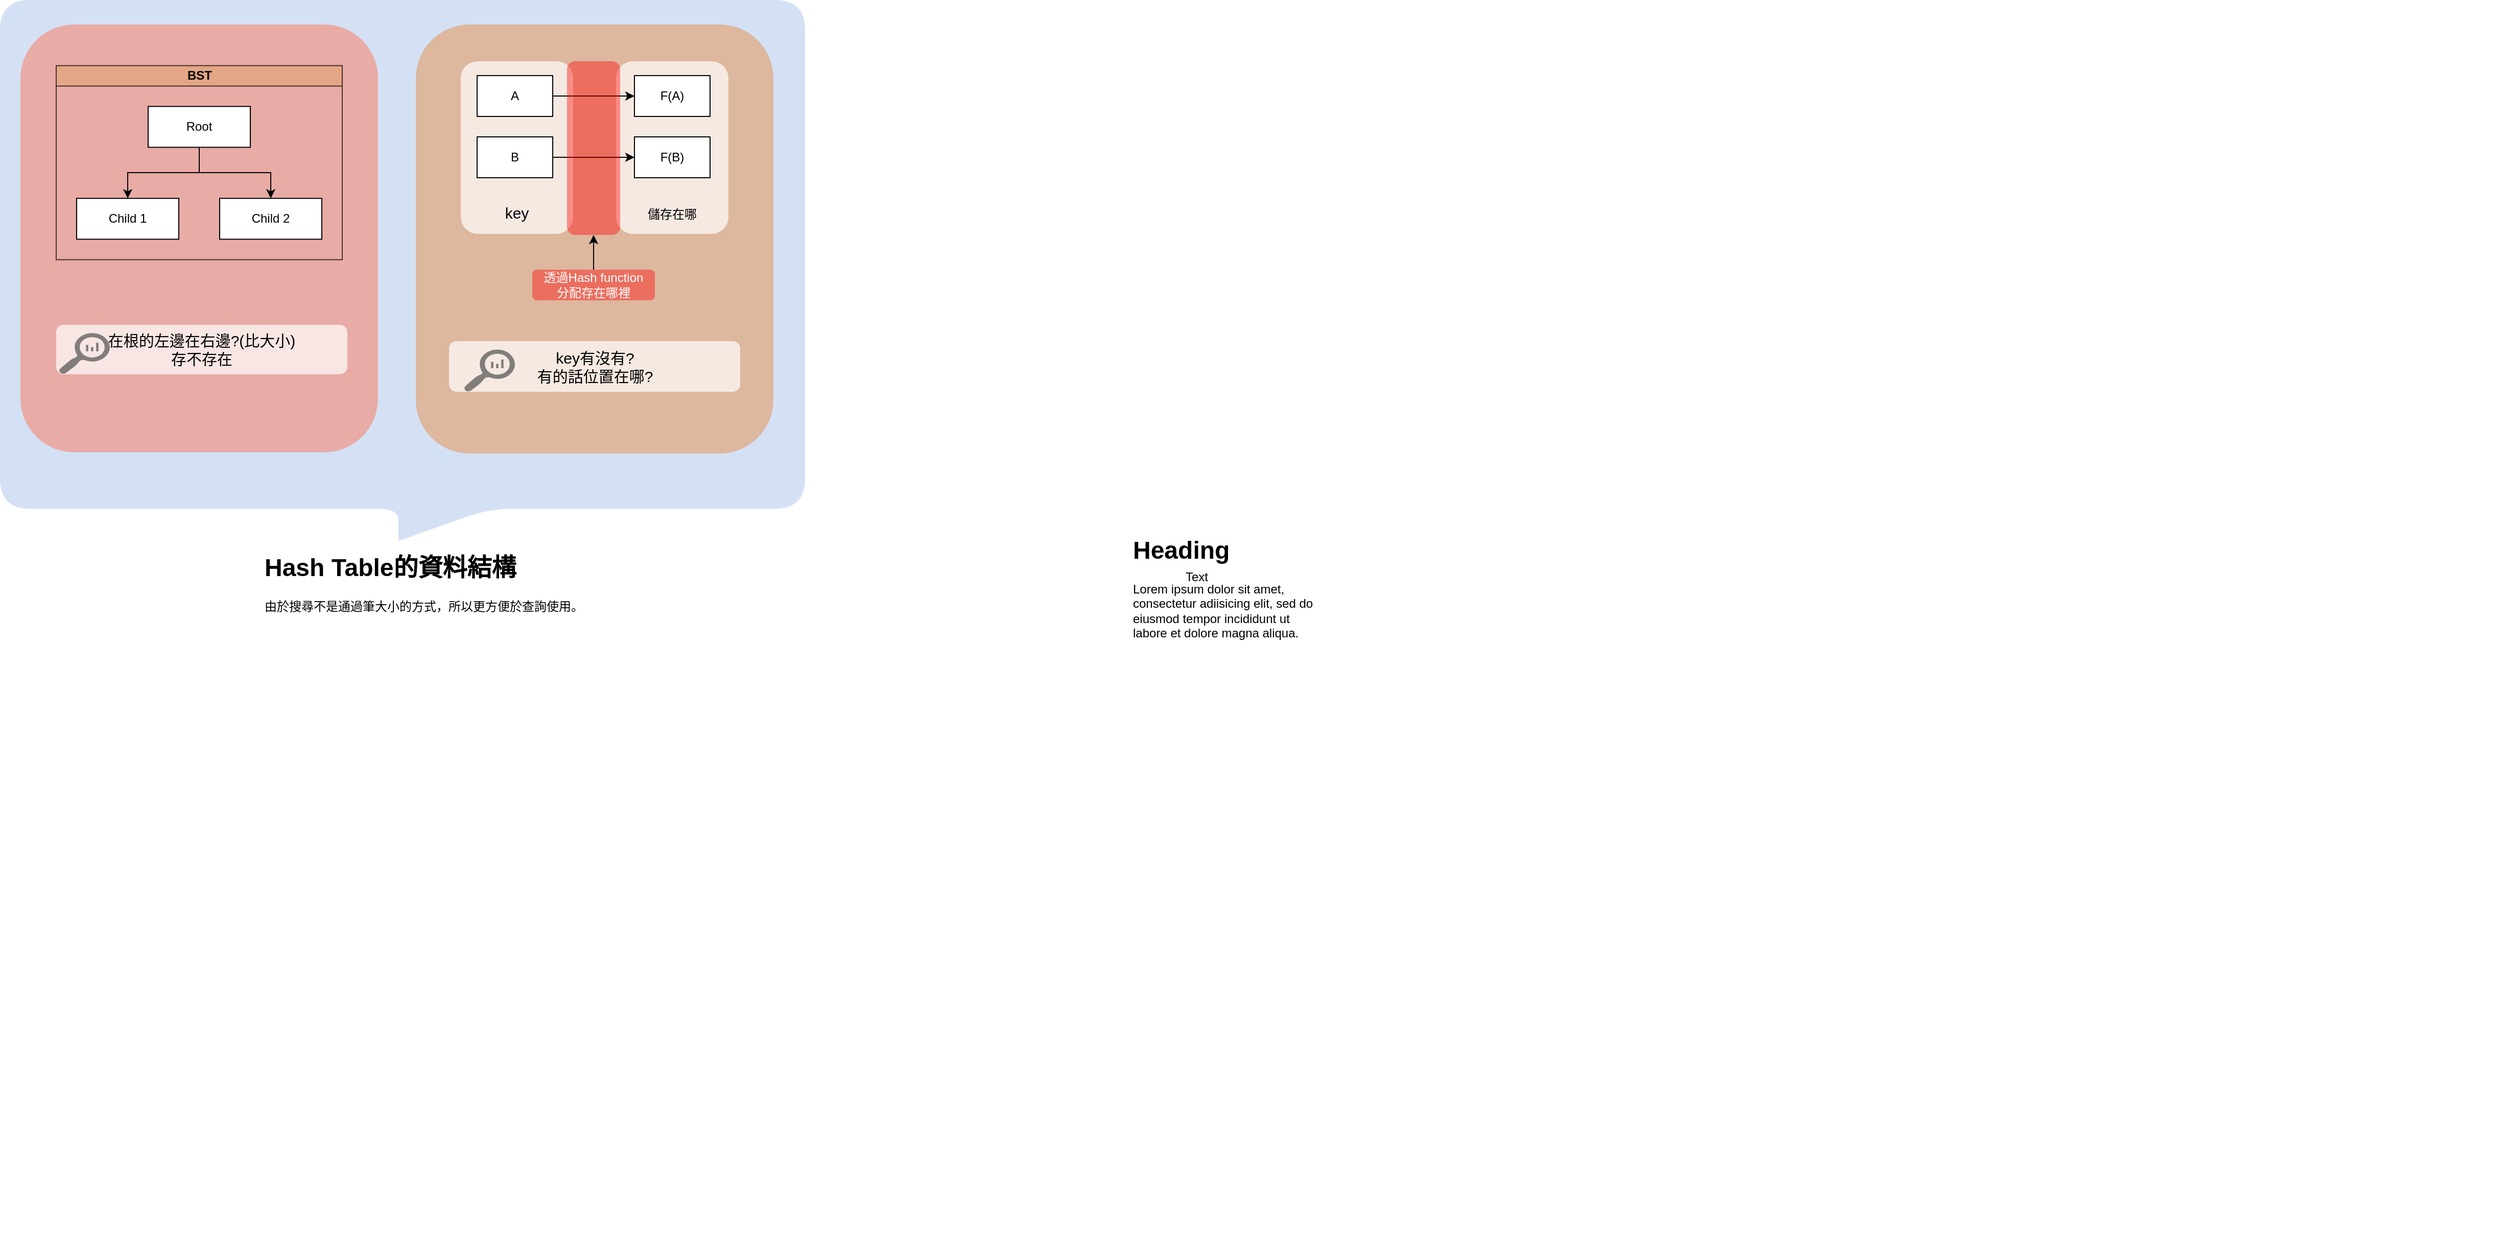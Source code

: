 <mxfile version="12.3.3" type="device" pages="1"><diagram id="zfg-Ta_0PXxhBNGtbEZO" name="第1頁"><mxGraphModel dx="1097" dy="723" grid="1" gridSize="10" guides="1" tooltips="1" connect="1" arrows="1" fold="1" page="1" pageScale="1" pageWidth="827" pageHeight="1169" math="0" shadow="0"><root><mxCell id="0"/><mxCell id="1" parent="0"/><mxCell id="-Kiuao5-XQmQE-Mk2HIP-12" value="" style="group;opacity=40;container=1;" parent="1" vertex="1" connectable="0"><mxGeometry x="26" y="100" width="2426" height="1118" as="geometry"/></mxCell><mxCell id="-Kiuao5-XQmQE-Mk2HIP-50" value="&lt;h1&gt;Hash Table的資料結構&lt;/h1&gt;&lt;div&gt;由於搜尋不是通過筆大小的方式，所以更方便於查詢使用。&lt;/div&gt;" style="text;html=1;strokeColor=none;fillColor=none;spacing=5;spacingTop=-20;whiteSpace=wrap;overflow=hidden;rounded=0;glass=0;comic=1;" parent="-Kiuao5-XQmQE-Mk2HIP-12" vertex="1"><mxGeometry x="234" y="442.114" width="330" height="116.856" as="geometry"/></mxCell><mxCell id="-Kiuao5-XQmQE-Mk2HIP-52" value="&lt;h1&gt;Heading&lt;/h1&gt;&lt;p&gt;Lorem ipsum dolor sit amet, consectetur adiisicing elit, sed do eiusmod tempor incididunt ut labore et dolore magna aliqua.&lt;/p&gt;" style="text;html=1;strokeColor=none;fillColor=none;spacing=5;spacingTop=-20;whiteSpace=wrap;overflow=hidden;rounded=0;glass=0;comic=1;" parent="-Kiuao5-XQmQE-Mk2HIP-12" vertex="1"><mxGeometry x="1084" y="424.662" width="190" height="116.856" as="geometry"/></mxCell><mxCell id="-Kiuao5-XQmQE-Mk2HIP-82" value="" style="group" parent="1" vertex="1" connectable="0"><mxGeometry x="10" y="10" width="780" height="520" as="geometry"/></mxCell><mxCell id="-Kiuao5-XQmQE-Mk2HIP-45" value="" style="shape=callout;whiteSpace=wrap;html=1;perimeter=calloutPerimeter;fontFamily=Helvetica;fontSize=12;fontColor=#000000;align=center;strokeColor=#D4E1F5;strokeWidth=8;rounded=1;arcSize=50;base=84;fillColor=#D4E1F5;" parent="-Kiuao5-XQmQE-Mk2HIP-82" vertex="1"><mxGeometry width="780" height="520" as="geometry"/></mxCell><mxCell id="-Kiuao5-XQmQE-Mk2HIP-2" value="" style="rounded=1;whiteSpace=wrap;html=1;fillColor=#F19483;strokeColor=none;opacity=70;" parent="-Kiuao5-XQmQE-Mk2HIP-82" vertex="1"><mxGeometry x="16" y="20" width="350" height="418.734" as="geometry"/></mxCell><mxCell id="-Kiuao5-XQmQE-Mk2HIP-3" value="" style="rounded=1;whiteSpace=wrap;html=1;fillColor=#E1A679;strokeColor=none;opacity=70;" parent="-Kiuao5-XQmQE-Mk2HIP-82" vertex="1"><mxGeometry x="403" y="20" width="350" height="420" as="geometry"/></mxCell><mxCell id="-Kiuao5-XQmQE-Mk2HIP-39" value="&lt;br&gt;&lt;br&gt;&lt;br&gt;&lt;br&gt;&lt;br&gt;&lt;br&gt;&lt;br&gt;&lt;br&gt;&lt;br&gt;儲存在哪" style="rounded=1;whiteSpace=wrap;html=1;fillColor=#FFFFFF;opacity=70;strokeColor=none;" parent="-Kiuao5-XQmQE-Mk2HIP-82" vertex="1"><mxGeometry x="599" y="56" width="110" height="169" as="geometry"/></mxCell><mxCell id="-Kiuao5-XQmQE-Mk2HIP-38" value="&lt;span style=&quot;font-size: 15px&quot;&gt;&lt;br&gt;&lt;br&gt;&lt;br&gt;&lt;br&gt;&lt;br&gt;&lt;br&gt;&lt;br&gt;key&lt;br&gt;&lt;/span&gt;" style="rounded=1;whiteSpace=wrap;html=1;fillColor=#FFFFFF;opacity=70;strokeColor=none;" parent="-Kiuao5-XQmQE-Mk2HIP-82" vertex="1"><mxGeometry x="447" y="56" width="110" height="169" as="geometry"/></mxCell><mxCell id="-Kiuao5-XQmQE-Mk2HIP-13" value="&lt;span style=&quot;font-size: 15px&quot;&gt;key有沒有?&lt;br&gt;有的話位置在哪?&lt;br&gt;&lt;/span&gt;" style="rounded=1;whiteSpace=wrap;html=1;fillColor=#FFFFFF;opacity=70;strokeColor=none;" parent="-Kiuao5-XQmQE-Mk2HIP-82" vertex="1"><mxGeometry x="435.5" y="330" width="285" height="49.615" as="geometry"/></mxCell><mxCell id="-Kiuao5-XQmQE-Mk2HIP-14" value="" style="pointerEvents=1;shadow=0;dashed=0;html=1;strokeColor=none;labelPosition=center;verticalLabelPosition=bottom;verticalAlign=top;align=center;fillColor=#505050;shape=mxgraph.mscae.oms.log_search;opacity=70;" parent="-Kiuao5-XQmQE-Mk2HIP-82" vertex="1"><mxGeometry x="450" y="338.269" width="50" height="41.346" as="geometry"/></mxCell><mxCell id="-Kiuao5-XQmQE-Mk2HIP-15" value="A" style="rounded=0;whiteSpace=wrap;html=1;" parent="-Kiuao5-XQmQE-Mk2HIP-82" vertex="1"><mxGeometry x="463" y="70" width="74" height="40" as="geometry"/></mxCell><mxCell id="-Kiuao5-XQmQE-Mk2HIP-16" value="F(A)" style="rounded=0;whiteSpace=wrap;html=1;" parent="-Kiuao5-XQmQE-Mk2HIP-82" vertex="1"><mxGeometry x="617" y="70" width="74" height="40" as="geometry"/></mxCell><mxCell id="-Kiuao5-XQmQE-Mk2HIP-17" value="" style="edgeStyle=orthogonalEdgeStyle;rounded=0;orthogonalLoop=1;jettySize=auto;html=1;" parent="-Kiuao5-XQmQE-Mk2HIP-82" source="-Kiuao5-XQmQE-Mk2HIP-15" target="-Kiuao5-XQmQE-Mk2HIP-16" edge="1"><mxGeometry relative="1" as="geometry"/></mxCell><mxCell id="-Kiuao5-XQmQE-Mk2HIP-18" value="B" style="rounded=0;whiteSpace=wrap;html=1;" parent="-Kiuao5-XQmQE-Mk2HIP-82" vertex="1"><mxGeometry x="463" y="130" width="74" height="40" as="geometry"/></mxCell><mxCell id="-Kiuao5-XQmQE-Mk2HIP-19" value="F(B)" style="rounded=0;whiteSpace=wrap;html=1;" parent="-Kiuao5-XQmQE-Mk2HIP-82" vertex="1"><mxGeometry x="617" y="130" width="74" height="40" as="geometry"/></mxCell><mxCell id="-Kiuao5-XQmQE-Mk2HIP-20" value="" style="edgeStyle=orthogonalEdgeStyle;rounded=0;orthogonalLoop=1;jettySize=auto;html=1;" parent="-Kiuao5-XQmQE-Mk2HIP-82" source="-Kiuao5-XQmQE-Mk2HIP-18" target="-Kiuao5-XQmQE-Mk2HIP-19" edge="1"><mxGeometry relative="1" as="geometry"/></mxCell><mxCell id="-Kiuao5-XQmQE-Mk2HIP-40" value="" style="rounded=1;whiteSpace=wrap;html=1;strokeColor=none;fillColor=#FF0000;opacity=40;" parent="-Kiuao5-XQmQE-Mk2HIP-82" vertex="1"><mxGeometry x="551" y="56" width="52" height="170" as="geometry"/></mxCell><mxCell id="-Kiuao5-XQmQE-Mk2HIP-43" value="" style="edgeStyle=orthogonalEdgeStyle;rounded=0;orthogonalLoop=1;jettySize=auto;html=1;" parent="-Kiuao5-XQmQE-Mk2HIP-82" source="-Kiuao5-XQmQE-Mk2HIP-42" target="-Kiuao5-XQmQE-Mk2HIP-40" edge="1"><mxGeometry relative="1" as="geometry"/></mxCell><mxCell id="-Kiuao5-XQmQE-Mk2HIP-42" value="透過Hash function&lt;br&gt;分配存在哪裡" style="rounded=1;whiteSpace=wrap;html=1;strokeColor=none;fillColor=#FF0000;opacity=40;fontColor=#ffffff;" parent="-Kiuao5-XQmQE-Mk2HIP-82" vertex="1"><mxGeometry x="517" y="260" width="120" height="30" as="geometry"/></mxCell><mxCell id="-Kiuao5-XQmQE-Mk2HIP-4" value="BST" style="swimlane;html=1;startSize=20;horizontal=1;childLayout=treeLayout;horizontalTree=0;resizable=0;containerType=tree;fillColor=#E1A679;opacity=70;" parent="-Kiuao5-XQmQE-Mk2HIP-82" vertex="1"><mxGeometry x="51" y="60.203" width="280" height="190" as="geometry"/></mxCell><mxCell id="-Kiuao5-XQmQE-Mk2HIP-5" value="Root" style="whiteSpace=wrap;html=1;" parent="-Kiuao5-XQmQE-Mk2HIP-4" vertex="1"><mxGeometry x="90" y="40" width="100" height="40" as="geometry"/></mxCell><mxCell id="-Kiuao5-XQmQE-Mk2HIP-6" value="Child 1" style="whiteSpace=wrap;html=1;" parent="-Kiuao5-XQmQE-Mk2HIP-4" vertex="1"><mxGeometry x="20" y="130" width="100" height="40" as="geometry"/></mxCell><mxCell id="-Kiuao5-XQmQE-Mk2HIP-7" value="" style="edgeStyle=elbowEdgeStyle;elbow=vertical;html=1;rounded=0;" parent="-Kiuao5-XQmQE-Mk2HIP-4" source="-Kiuao5-XQmQE-Mk2HIP-5" target="-Kiuao5-XQmQE-Mk2HIP-6" edge="1"><mxGeometry relative="1" as="geometry"/></mxCell><mxCell id="-Kiuao5-XQmQE-Mk2HIP-8" value="Child 2" style="whiteSpace=wrap;html=1;" parent="-Kiuao5-XQmQE-Mk2HIP-4" vertex="1"><mxGeometry x="160" y="130" width="100" height="40" as="geometry"/></mxCell><mxCell id="-Kiuao5-XQmQE-Mk2HIP-9" value="" style="edgeStyle=elbowEdgeStyle;elbow=vertical;html=1;rounded=0;" parent="-Kiuao5-XQmQE-Mk2HIP-4" source="-Kiuao5-XQmQE-Mk2HIP-5" target="-Kiuao5-XQmQE-Mk2HIP-8" edge="1"><mxGeometry relative="1" as="geometry"/></mxCell><mxCell id="-Kiuao5-XQmQE-Mk2HIP-80" value="" style="group" parent="-Kiuao5-XQmQE-Mk2HIP-82" vertex="1" connectable="0"><mxGeometry x="51" y="314.05" width="285" height="48.315" as="geometry"/></mxCell><mxCell id="-Kiuao5-XQmQE-Mk2HIP-11" value="&lt;span style=&quot;font-size: 15px&quot;&gt;在根的左邊在右邊?(比大小)&lt;br&gt;存不存在&lt;br&gt;&lt;/span&gt;" style="rounded=1;whiteSpace=wrap;html=1;fillColor=#FFFFFF;opacity=70;strokeColor=none;align=center;" parent="-Kiuao5-XQmQE-Mk2HIP-80" vertex="1"><mxGeometry width="285" height="48.315" as="geometry"/></mxCell><mxCell id="-Kiuao5-XQmQE-Mk2HIP-10" value="" style="pointerEvents=1;shadow=0;dashed=0;html=1;strokeColor=none;labelPosition=center;verticalLabelPosition=bottom;verticalAlign=top;align=center;fillColor=#505050;shape=mxgraph.mscae.oms.log_search;opacity=70;" parent="-Kiuao5-XQmQE-Mk2HIP-80" vertex="1"><mxGeometry x="2.5" y="8.053" width="50" height="40.263" as="geometry"/></mxCell><mxCell id="-Kiuao5-XQmQE-Mk2HIP-85" value="Text" style="text;html=1;align=center;verticalAlign=middle;resizable=0;points=[];;autosize=1;" parent="1" vertex="1"><mxGeometry x="1157" y="561" width="40" height="20" as="geometry"/></mxCell></root></mxGraphModel></diagram></mxfile>